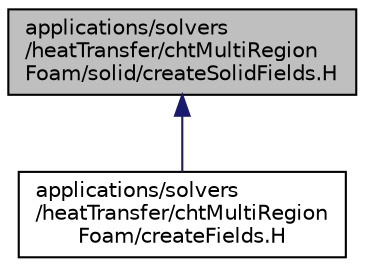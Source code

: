 digraph "applications/solvers/heatTransfer/chtMultiRegionFoam/solid/createSolidFields.H"
{
  bgcolor="transparent";
  edge [fontname="Helvetica",fontsize="10",labelfontname="Helvetica",labelfontsize="10"];
  node [fontname="Helvetica",fontsize="10",shape=record];
  Node1 [label="applications/solvers\l/heatTransfer/chtMultiRegion\lFoam/solid/createSolidFields.H",height=0.2,width=0.4,color="black", fillcolor="grey75", style="filled" fontcolor="black"];
  Node1 -> Node2 [dir="back",color="midnightblue",fontsize="10",style="solid",fontname="Helvetica"];
  Node2 [label="applications/solvers\l/heatTransfer/chtMultiRegion\lFoam/createFields.H",height=0.2,width=0.4,color="black",URL="$solvers_2heatTransfer_2chtMultiRegionFoam_2createFields_8H.html"];
}
